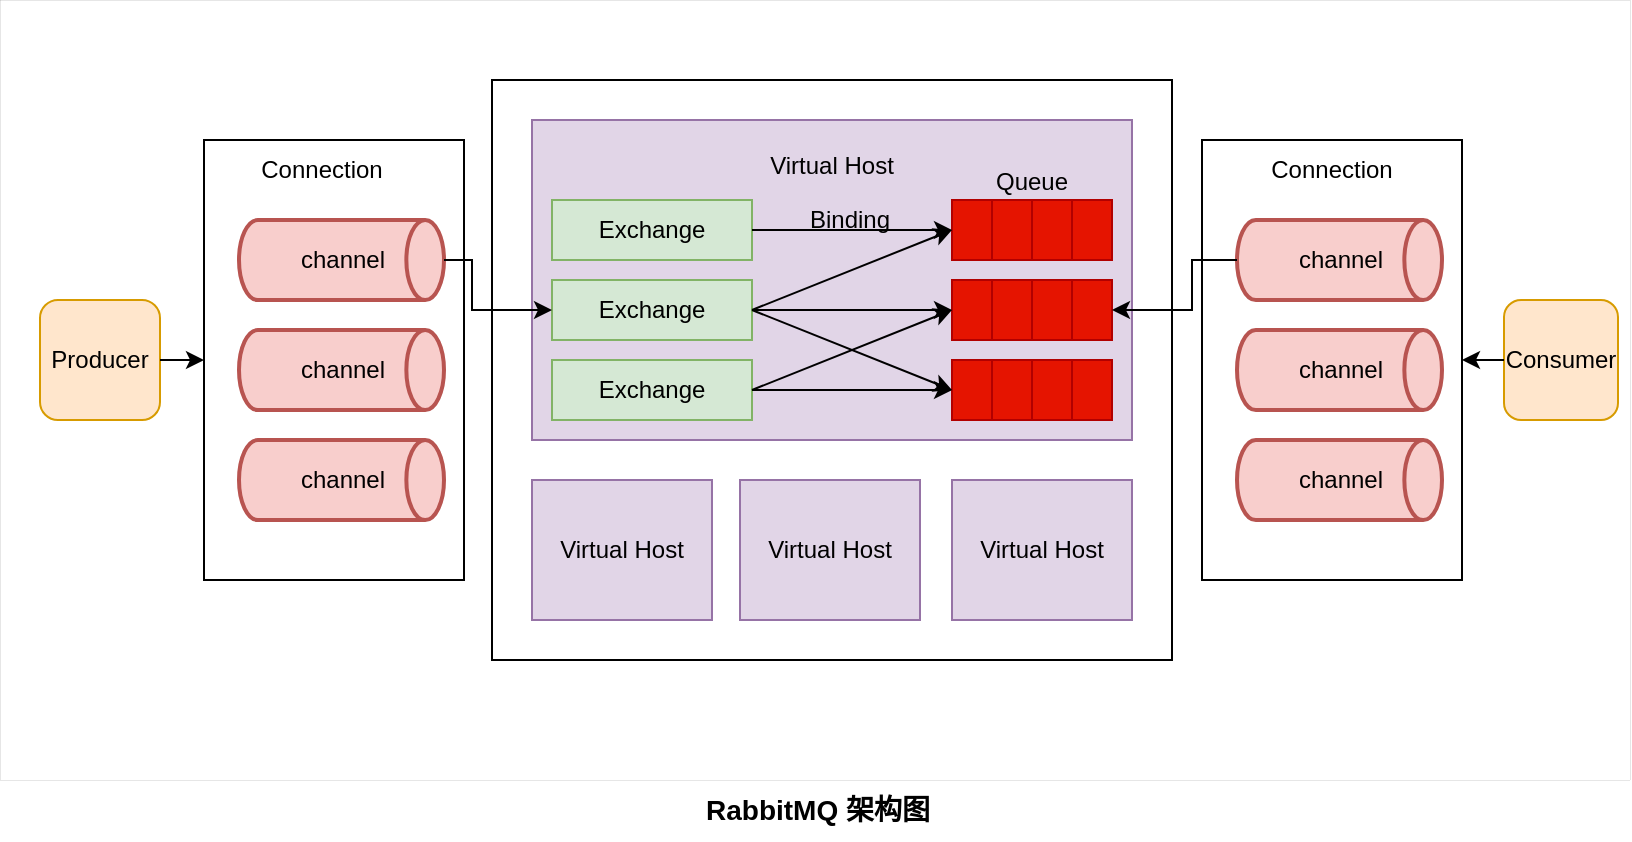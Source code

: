 <mxfile version="16.4.5" type="github">
  <diagram id="PSJOeMjNMGUrnxPs66qq" name="Page-1">
    <mxGraphModel dx="872" dy="562" grid="1" gridSize="10" guides="1" tooltips="1" connect="1" arrows="1" fold="1" page="1" pageScale="1" pageWidth="827" pageHeight="1169" math="0" shadow="0">
      <root>
        <mxCell id="0" />
        <mxCell id="1" parent="0" />
        <mxCell id="Tfyxs9RwnpRT3l7iblyx-1" value="" style="rounded=0;whiteSpace=wrap;html=1;strokeWidth=0;" vertex="1" parent="1">
          <mxGeometry x="5" y="10" width="815" height="390" as="geometry" />
        </mxCell>
        <mxCell id="qhdwFen5UYOYH1Ov315L-1" value="" style="rounded=0;whiteSpace=wrap;html=1;" parent="1" vertex="1">
          <mxGeometry x="107" y="80" width="130" height="220" as="geometry" />
        </mxCell>
        <mxCell id="qhdwFen5UYOYH1Ov315L-3" value="" style="rounded=0;whiteSpace=wrap;html=1;" parent="1" vertex="1">
          <mxGeometry x="251" y="50" width="340" height="290" as="geometry" />
        </mxCell>
        <mxCell id="qhdwFen5UYOYH1Ov315L-4" value="channel" style="strokeWidth=2;html=1;shape=mxgraph.flowchart.direct_data;whiteSpace=wrap;fillColor=#f8cecc;strokeColor=#b85450;" parent="1" vertex="1">
          <mxGeometry x="124.5" y="120" width="102.5" height="40" as="geometry" />
        </mxCell>
        <mxCell id="qhdwFen5UYOYH1Ov315L-5" value="channel" style="strokeWidth=2;html=1;shape=mxgraph.flowchart.direct_data;whiteSpace=wrap;fillColor=#f8cecc;strokeColor=#b85450;" parent="1" vertex="1">
          <mxGeometry x="124.5" y="175" width="102.5" height="40" as="geometry" />
        </mxCell>
        <mxCell id="qhdwFen5UYOYH1Ov315L-6" value="channel" style="strokeWidth=2;html=1;shape=mxgraph.flowchart.direct_data;whiteSpace=wrap;fillColor=#f8cecc;strokeColor=#b85450;" parent="1" vertex="1">
          <mxGeometry x="124.5" y="230" width="102.5" height="40" as="geometry" />
        </mxCell>
        <mxCell id="qhdwFen5UYOYH1Ov315L-7" value="" style="rounded=0;whiteSpace=wrap;html=1;" parent="1" vertex="1">
          <mxGeometry x="606" y="80" width="130" height="220" as="geometry" />
        </mxCell>
        <mxCell id="qhdwFen5UYOYH1Ov315L-8" value="channel" style="strokeWidth=2;html=1;shape=mxgraph.flowchart.direct_data;whiteSpace=wrap;fillColor=#f8cecc;strokeColor=#b85450;" parent="1" vertex="1">
          <mxGeometry x="623.5" y="120" width="102.5" height="40" as="geometry" />
        </mxCell>
        <mxCell id="qhdwFen5UYOYH1Ov315L-9" value="channel" style="strokeWidth=2;html=1;shape=mxgraph.flowchart.direct_data;whiteSpace=wrap;fillColor=#f8cecc;strokeColor=#b85450;" parent="1" vertex="1">
          <mxGeometry x="623.5" y="175" width="102.5" height="40" as="geometry" />
        </mxCell>
        <mxCell id="qhdwFen5UYOYH1Ov315L-10" value="channel" style="strokeWidth=2;html=1;shape=mxgraph.flowchart.direct_data;whiteSpace=wrap;fillColor=#f8cecc;strokeColor=#b85450;" parent="1" vertex="1">
          <mxGeometry x="623.5" y="230" width="102.5" height="40" as="geometry" />
        </mxCell>
        <mxCell id="qhdwFen5UYOYH1Ov315L-11" value="Producer" style="rounded=1;whiteSpace=wrap;html=1;fillColor=#ffe6cc;strokeColor=#d79b00;" parent="1" vertex="1">
          <mxGeometry x="25" y="160" width="60" height="60" as="geometry" />
        </mxCell>
        <mxCell id="qhdwFen5UYOYH1Ov315L-13" value="Consumer" style="rounded=1;whiteSpace=wrap;html=1;fillColor=#ffe6cc;strokeColor=#d79b00;" parent="1" vertex="1">
          <mxGeometry x="757" y="160" width="57" height="60" as="geometry" />
        </mxCell>
        <mxCell id="qhdwFen5UYOYH1Ov315L-14" value="Virtual Host" style="rounded=0;whiteSpace=wrap;html=1;fillColor=#e1d5e7;strokeColor=#9673a6;" parent="1" vertex="1">
          <mxGeometry x="271" y="250" width="90" height="70" as="geometry" />
        </mxCell>
        <mxCell id="qhdwFen5UYOYH1Ov315L-15" value="Virtual Host" style="rounded=0;whiteSpace=wrap;html=1;fillColor=#e1d5e7;strokeColor=#9673a6;" parent="1" vertex="1">
          <mxGeometry x="375" y="250" width="90" height="70" as="geometry" />
        </mxCell>
        <mxCell id="qhdwFen5UYOYH1Ov315L-16" value="Virtual Host" style="rounded=0;whiteSpace=wrap;html=1;fillColor=#e1d5e7;strokeColor=#9673a6;" parent="1" vertex="1">
          <mxGeometry x="481" y="250" width="90" height="70" as="geometry" />
        </mxCell>
        <mxCell id="qhdwFen5UYOYH1Ov315L-17" value="Virtual Host&lt;br&gt;&lt;br&gt;&lt;br&gt;&lt;br&gt;&lt;br&gt;&lt;br&gt;&lt;br&gt;&lt;br&gt;&lt;br&gt;" style="rounded=0;whiteSpace=wrap;html=1;fillColor=#e1d5e7;strokeColor=#9673a6;" parent="1" vertex="1">
          <mxGeometry x="271" y="70" width="300" height="160" as="geometry" />
        </mxCell>
        <mxCell id="qhdwFen5UYOYH1Ov315L-18" value="" style="endArrow=classic;html=1;rounded=0;exitX=1;exitY=0.5;exitDx=0;exitDy=0;entryX=0;entryY=0.5;entryDx=0;entryDy=0;" parent="1" source="qhdwFen5UYOYH1Ov315L-11" target="qhdwFen5UYOYH1Ov315L-1" edge="1">
          <mxGeometry width="50" height="50" relative="1" as="geometry">
            <mxPoint x="361" y="330" as="sourcePoint" />
            <mxPoint x="411" y="280" as="targetPoint" />
          </mxGeometry>
        </mxCell>
        <mxCell id="qhdwFen5UYOYH1Ov315L-19" value="" style="endArrow=classic;html=1;rounded=0;exitX=0;exitY=0.5;exitDx=0;exitDy=0;entryX=1;entryY=0.5;entryDx=0;entryDy=0;" parent="1" source="qhdwFen5UYOYH1Ov315L-13" target="qhdwFen5UYOYH1Ov315L-7" edge="1">
          <mxGeometry width="50" height="50" relative="1" as="geometry">
            <mxPoint x="361" y="330" as="sourcePoint" />
            <mxPoint x="741" y="360" as="targetPoint" />
          </mxGeometry>
        </mxCell>
        <mxCell id="qhdwFen5UYOYH1Ov315L-20" value="Exchange" style="rounded=0;whiteSpace=wrap;html=1;fillColor=#d5e8d4;strokeColor=#82b366;" parent="1" vertex="1">
          <mxGeometry x="281" y="110" width="100" height="30" as="geometry" />
        </mxCell>
        <mxCell id="qhdwFen5UYOYH1Ov315L-21" value="Exchange" style="rounded=0;whiteSpace=wrap;html=1;fillColor=#d5e8d4;strokeColor=#82b366;" parent="1" vertex="1">
          <mxGeometry x="281" y="150" width="100" height="30" as="geometry" />
        </mxCell>
        <mxCell id="qhdwFen5UYOYH1Ov315L-22" value="Exchange" style="rounded=0;whiteSpace=wrap;html=1;fillColor=#d5e8d4;strokeColor=#82b366;" parent="1" vertex="1">
          <mxGeometry x="281" y="190" width="100" height="30" as="geometry" />
        </mxCell>
        <mxCell id="qhdwFen5UYOYH1Ov315L-23" value="" style="rounded=0;whiteSpace=wrap;html=1;fillColor=#e51400;fontColor=#ffffff;strokeColor=#B20000;" parent="1" vertex="1">
          <mxGeometry x="481" y="110" width="80" height="30" as="geometry" />
        </mxCell>
        <mxCell id="qhdwFen5UYOYH1Ov315L-24" value="" style="endArrow=none;html=1;rounded=0;exitX=0.5;exitY=1;exitDx=0;exitDy=0;entryX=0.5;entryY=0;entryDx=0;entryDy=0;fillColor=#e51400;strokeColor=#B20000;" parent="1" source="qhdwFen5UYOYH1Ov315L-23" target="qhdwFen5UYOYH1Ov315L-23" edge="1">
          <mxGeometry width="50" height="50" relative="1" as="geometry">
            <mxPoint x="601" y="40" as="sourcePoint" />
            <mxPoint x="651" y="-10" as="targetPoint" />
          </mxGeometry>
        </mxCell>
        <mxCell id="qhdwFen5UYOYH1Ov315L-25" value="" style="endArrow=none;html=1;rounded=0;exitX=0.75;exitY=1;exitDx=0;exitDy=0;entryX=0.75;entryY=0;entryDx=0;entryDy=0;fillColor=#e51400;strokeColor=#B20000;" parent="1" source="qhdwFen5UYOYH1Ov315L-23" target="qhdwFen5UYOYH1Ov315L-23" edge="1">
          <mxGeometry width="50" height="50" relative="1" as="geometry">
            <mxPoint x="357.85" y="140" as="sourcePoint" />
            <mxPoint x="357.85" y="110" as="targetPoint" />
          </mxGeometry>
        </mxCell>
        <mxCell id="qhdwFen5UYOYH1Ov315L-26" value="" style="endArrow=none;html=1;rounded=0;exitX=0.25;exitY=1;exitDx=0;exitDy=0;entryX=0.25;entryY=0;entryDx=0;entryDy=0;fillColor=#e51400;strokeColor=#B20000;" parent="1" source="qhdwFen5UYOYH1Ov315L-23" target="qhdwFen5UYOYH1Ov315L-23" edge="1">
          <mxGeometry width="50" height="50" relative="1" as="geometry">
            <mxPoint x="296.0" y="180" as="sourcePoint" />
            <mxPoint x="296.0" y="150" as="targetPoint" />
          </mxGeometry>
        </mxCell>
        <mxCell id="qhdwFen5UYOYH1Ov315L-28" value="" style="rounded=0;whiteSpace=wrap;html=1;fillColor=#e51400;fontColor=#ffffff;strokeColor=#B20000;" parent="1" vertex="1">
          <mxGeometry x="481" y="150" width="80" height="30" as="geometry" />
        </mxCell>
        <mxCell id="qhdwFen5UYOYH1Ov315L-29" value="" style="endArrow=none;html=1;rounded=0;exitX=0.5;exitY=1;exitDx=0;exitDy=0;entryX=0.5;entryY=0;entryDx=0;entryDy=0;fillColor=#e51400;strokeColor=#B20000;" parent="1" source="qhdwFen5UYOYH1Ov315L-28" target="qhdwFen5UYOYH1Ov315L-28" edge="1">
          <mxGeometry width="50" height="50" relative="1" as="geometry">
            <mxPoint x="601" y="80" as="sourcePoint" />
            <mxPoint x="651" y="30" as="targetPoint" />
          </mxGeometry>
        </mxCell>
        <mxCell id="qhdwFen5UYOYH1Ov315L-30" value="" style="endArrow=none;html=1;rounded=0;exitX=0.75;exitY=1;exitDx=0;exitDy=0;entryX=0.75;entryY=0;entryDx=0;entryDy=0;fillColor=#e51400;strokeColor=#B20000;" parent="1" source="qhdwFen5UYOYH1Ov315L-28" target="qhdwFen5UYOYH1Ov315L-28" edge="1">
          <mxGeometry width="50" height="50" relative="1" as="geometry">
            <mxPoint x="357.85" y="180" as="sourcePoint" />
            <mxPoint x="357.85" y="150" as="targetPoint" />
          </mxGeometry>
        </mxCell>
        <mxCell id="qhdwFen5UYOYH1Ov315L-31" value="" style="endArrow=none;html=1;rounded=0;exitX=0.25;exitY=1;exitDx=0;exitDy=0;entryX=0.25;entryY=0;entryDx=0;entryDy=0;fillColor=#e51400;strokeColor=#B20000;" parent="1" source="qhdwFen5UYOYH1Ov315L-28" target="qhdwFen5UYOYH1Ov315L-28" edge="1">
          <mxGeometry width="50" height="50" relative="1" as="geometry">
            <mxPoint x="296.0" y="220" as="sourcePoint" />
            <mxPoint x="296.0" y="190" as="targetPoint" />
          </mxGeometry>
        </mxCell>
        <mxCell id="qhdwFen5UYOYH1Ov315L-32" value="" style="rounded=0;whiteSpace=wrap;html=1;fillColor=#e51400;fontColor=#ffffff;strokeColor=#B20000;" parent="1" vertex="1">
          <mxGeometry x="481" y="190" width="80" height="30" as="geometry" />
        </mxCell>
        <mxCell id="qhdwFen5UYOYH1Ov315L-33" value="" style="endArrow=none;html=1;rounded=0;exitX=0.5;exitY=1;exitDx=0;exitDy=0;entryX=0.5;entryY=0;entryDx=0;entryDy=0;fillColor=#e51400;strokeColor=#B20000;" parent="1" source="qhdwFen5UYOYH1Ov315L-32" target="qhdwFen5UYOYH1Ov315L-32" edge="1">
          <mxGeometry width="50" height="50" relative="1" as="geometry">
            <mxPoint x="601" y="120" as="sourcePoint" />
            <mxPoint x="651" y="70" as="targetPoint" />
          </mxGeometry>
        </mxCell>
        <mxCell id="qhdwFen5UYOYH1Ov315L-34" value="" style="endArrow=none;html=1;rounded=0;exitX=0.75;exitY=1;exitDx=0;exitDy=0;entryX=0.75;entryY=0;entryDx=0;entryDy=0;fillColor=#e51400;strokeColor=#B20000;" parent="1" source="qhdwFen5UYOYH1Ov315L-32" target="qhdwFen5UYOYH1Ov315L-32" edge="1">
          <mxGeometry width="50" height="50" relative="1" as="geometry">
            <mxPoint x="357.85" y="220" as="sourcePoint" />
            <mxPoint x="357.85" y="190" as="targetPoint" />
          </mxGeometry>
        </mxCell>
        <mxCell id="qhdwFen5UYOYH1Ov315L-35" value="" style="endArrow=none;html=1;rounded=0;exitX=0.25;exitY=1;exitDx=0;exitDy=0;entryX=0.25;entryY=0;entryDx=0;entryDy=0;fillColor=#e51400;strokeColor=#B20000;" parent="1" source="qhdwFen5UYOYH1Ov315L-32" target="qhdwFen5UYOYH1Ov315L-32" edge="1">
          <mxGeometry width="50" height="50" relative="1" as="geometry">
            <mxPoint x="296.0" y="260" as="sourcePoint" />
            <mxPoint x="296.0" y="230" as="targetPoint" />
          </mxGeometry>
        </mxCell>
        <mxCell id="qhdwFen5UYOYH1Ov315L-37" style="edgeStyle=orthogonalEdgeStyle;rounded=0;orthogonalLoop=1;jettySize=auto;html=1;entryX=1;entryY=0.5;entryDx=0;entryDy=0;" parent="1" source="qhdwFen5UYOYH1Ov315L-8" target="qhdwFen5UYOYH1Ov315L-28" edge="1">
          <mxGeometry relative="1" as="geometry">
            <Array as="points">
              <mxPoint x="601" y="140" />
              <mxPoint x="601" y="165" />
            </Array>
          </mxGeometry>
        </mxCell>
        <mxCell id="qhdwFen5UYOYH1Ov315L-38" style="edgeStyle=orthogonalEdgeStyle;rounded=0;orthogonalLoop=1;jettySize=auto;html=1;entryX=0;entryY=0.5;entryDx=0;entryDy=0;" parent="1" source="qhdwFen5UYOYH1Ov315L-4" target="qhdwFen5UYOYH1Ov315L-21" edge="1">
          <mxGeometry relative="1" as="geometry">
            <Array as="points">
              <mxPoint x="241" y="140" />
              <mxPoint x="241" y="165" />
            </Array>
          </mxGeometry>
        </mxCell>
        <mxCell id="qhdwFen5UYOYH1Ov315L-39" value="Connection" style="text;html=1;strokeColor=none;fillColor=none;align=center;verticalAlign=middle;whiteSpace=wrap;rounded=0;" parent="1" vertex="1">
          <mxGeometry x="136" y="80" width="60" height="30" as="geometry" />
        </mxCell>
        <mxCell id="qhdwFen5UYOYH1Ov315L-41" value="Connection" style="text;html=1;strokeColor=none;fillColor=none;align=center;verticalAlign=middle;whiteSpace=wrap;rounded=0;" parent="1" vertex="1">
          <mxGeometry x="641" y="80" width="60" height="30" as="geometry" />
        </mxCell>
        <mxCell id="ujoJ1xfK2m7tYRxXTuZ5-1" value="" style="endArrow=classic;html=1;rounded=0;exitX=1;exitY=0.5;exitDx=0;exitDy=0;entryX=0;entryY=0.5;entryDx=0;entryDy=0;" parent="1" source="qhdwFen5UYOYH1Ov315L-22" target="qhdwFen5UYOYH1Ov315L-32" edge="1">
          <mxGeometry width="50" height="50" relative="1" as="geometry">
            <mxPoint x="390" y="340" as="sourcePoint" />
            <mxPoint x="440" y="290" as="targetPoint" />
          </mxGeometry>
        </mxCell>
        <mxCell id="ujoJ1xfK2m7tYRxXTuZ5-3" value="" style="endArrow=classic;html=1;rounded=0;exitX=1;exitY=0.5;exitDx=0;exitDy=0;entryX=0;entryY=0.5;entryDx=0;entryDy=0;" parent="1" source="qhdwFen5UYOYH1Ov315L-22" target="qhdwFen5UYOYH1Ov315L-28" edge="1">
          <mxGeometry width="50" height="50" relative="1" as="geometry">
            <mxPoint x="390" y="340" as="sourcePoint" />
            <mxPoint x="440" y="290" as="targetPoint" />
          </mxGeometry>
        </mxCell>
        <mxCell id="ujoJ1xfK2m7tYRxXTuZ5-4" value="" style="endArrow=classic;html=1;rounded=0;exitX=1;exitY=0.5;exitDx=0;exitDy=0;entryX=0;entryY=0.5;entryDx=0;entryDy=0;" parent="1" source="qhdwFen5UYOYH1Ov315L-20" target="qhdwFen5UYOYH1Ov315L-23" edge="1">
          <mxGeometry width="50" height="50" relative="1" as="geometry">
            <mxPoint x="390" y="340" as="sourcePoint" />
            <mxPoint x="440" y="290" as="targetPoint" />
          </mxGeometry>
        </mxCell>
        <mxCell id="ujoJ1xfK2m7tYRxXTuZ5-5" value="" style="endArrow=classic;html=1;rounded=0;exitX=1;exitY=0.5;exitDx=0;exitDy=0;entryX=0;entryY=0.5;entryDx=0;entryDy=0;" parent="1" source="qhdwFen5UYOYH1Ov315L-21" target="qhdwFen5UYOYH1Ov315L-23" edge="1">
          <mxGeometry width="50" height="50" relative="1" as="geometry">
            <mxPoint x="390" y="340" as="sourcePoint" />
            <mxPoint x="440" y="290" as="targetPoint" />
          </mxGeometry>
        </mxCell>
        <mxCell id="ujoJ1xfK2m7tYRxXTuZ5-6" value="" style="endArrow=classic;html=1;rounded=0;entryX=0;entryY=0.5;entryDx=0;entryDy=0;exitX=1;exitY=0.5;exitDx=0;exitDy=0;" parent="1" source="qhdwFen5UYOYH1Ov315L-21" target="qhdwFen5UYOYH1Ov315L-28" edge="1">
          <mxGeometry width="50" height="50" relative="1" as="geometry">
            <mxPoint x="390" y="170" as="sourcePoint" />
            <mxPoint x="440" y="290" as="targetPoint" />
          </mxGeometry>
        </mxCell>
        <mxCell id="ujoJ1xfK2m7tYRxXTuZ5-7" value="" style="endArrow=classic;html=1;rounded=0;exitX=1;exitY=0.5;exitDx=0;exitDy=0;entryX=0;entryY=0.5;entryDx=0;entryDy=0;" parent="1" source="qhdwFen5UYOYH1Ov315L-21" target="qhdwFen5UYOYH1Ov315L-32" edge="1">
          <mxGeometry width="50" height="50" relative="1" as="geometry">
            <mxPoint x="390" y="340" as="sourcePoint" />
            <mxPoint x="440" y="290" as="targetPoint" />
          </mxGeometry>
        </mxCell>
        <mxCell id="fh0g5-eJ2Ev9WWaj7GuN-1" value="Binding" style="text;html=1;strokeColor=none;fillColor=none;align=center;verticalAlign=middle;whiteSpace=wrap;rounded=0;" parent="1" vertex="1">
          <mxGeometry x="400" y="105" width="60" height="30" as="geometry" />
        </mxCell>
        <mxCell id="Tfyxs9RwnpRT3l7iblyx-2" value="Queue" style="text;html=1;strokeColor=none;fillColor=none;align=center;verticalAlign=middle;whiteSpace=wrap;rounded=0;" vertex="1" parent="1">
          <mxGeometry x="491" y="86" width="60" height="30" as="geometry" />
        </mxCell>
        <mxCell id="Tfyxs9RwnpRT3l7iblyx-3" value="RabbitMQ 架构图" style="text;html=1;strokeColor=none;fillColor=none;align=center;verticalAlign=middle;whiteSpace=wrap;rounded=0;fontSize=14;fontStyle=1" vertex="1" parent="1">
          <mxGeometry x="351" y="400" width="126" height="30" as="geometry" />
        </mxCell>
      </root>
    </mxGraphModel>
  </diagram>
</mxfile>
